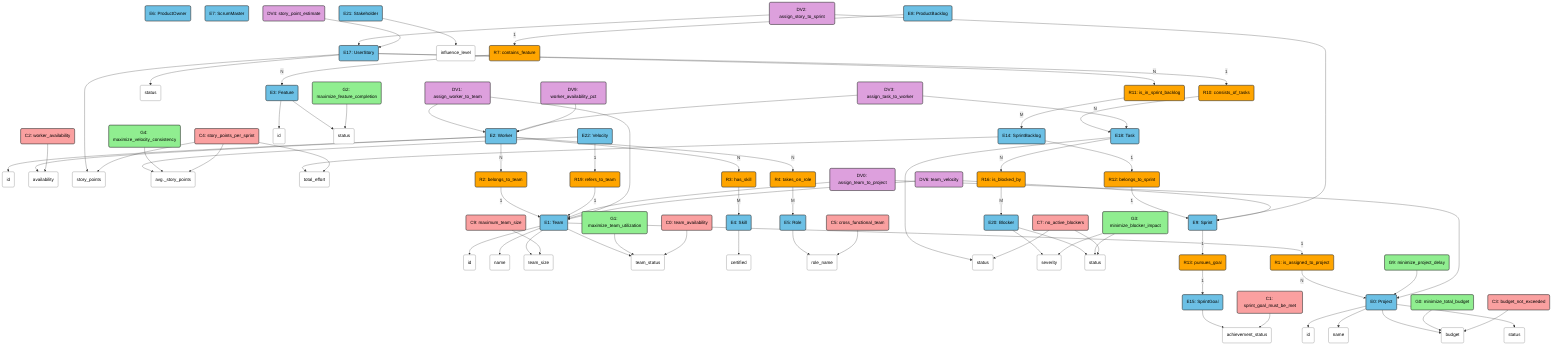 graph TD
    %% Style Definitions
    classDef entityStyle fill:#6CC0E5,stroke:#333,stroke-width:2px,color:#000;
    classDef attrStyle fill:#fff,stroke:#666,stroke-width:1px,color:#000;
    classDef relStyle fill:#FFA500,stroke:#333,stroke-width:2px,color:#000;
    classDef goalStyle fill:#90EE90,stroke:#333,stroke-width:2px,color:#000;
    classDef condStyle fill:#FAA0A0,stroke:#333,stroke-width:2px,color:#000;
    classDef varStyle fill:#DDA0DD,stroke:#333,stroke-width:2px,color:#000;

    %% Entities (Blue)
    E0("E0: Project"):::entityStyle
    E1("E1: Team"):::entityStyle
    E2("E2: Worker"):::entityStyle
    E3("E3: Feature"):::entityStyle
    E4("E4: Skill"):::entityStyle
    E5("E5: Role"):::entityStyle
    E6("E6: ProductOwner"):::entityStyle
    E7("E7: ScrumMaster"):::entityStyle
    E8("E8: ProductBacklog"):::entityStyle
    E9("E9: Sprint"):::entityStyle
    E17("E17: UserStory"):::entityStyle
    E18("E18: Task"):::entityStyle
    E20("E20: Blocker"):::entityStyle
    E21("E21: Stakeholder"):::entityStyle
    E22("E22: Velocity"):::entityStyle
    E15("E15: SprintGoal"):::entityStyle
    E14("E14: SprintBacklog"):::entityStyle

    %% Attributes (White) - Placed near their entities for clarity
    A0_id("id"):::attrStyle
    A0_name("name"):::attrStyle
    A0_budget("budget"):::attrStyle
    A0_status("status"):::attrStyle

    A1_id("id"):::attrStyle
    A1_name("name"):::attrStyle
    A1_team_size("team_size"):::attrStyle
    A1_team_status("team_status"):::attrStyle

    A2_id("id"):::attrStyle
    A2_availability("availability"):::attrStyle

    A3_id("id"):::attrStyle
    A3_status("status"):::attrStyle

    A4_certified("certified"):::attrStyle

    A5_role_name("role_name"):::attrStyle

    A17_status("status"):::attrStyle
    A17_story_points("story_points"):::attrStyle

    A18_status("status"):::attrStyle

    A20_severity("severity"):::attrStyle
    A20_status("status"):::attrStyle

    A21_influence_level("influence_level"):::attrStyle

    A22_avg_story_points("avg._story_points"):::attrStyle

    A15_achievement_status("achievement_status"):::attrStyle

    A14_total_effort("total_effort"):::attrStyle

    %% Entity-Attribute Links
    E0 --> A0_id
    E0 --> A0_name
    E0 --> A0_budget
    E0 --> A0_status

    E1 --> A1_id
    E1 --> A1_name
    E1 --> A1_team_size
    E1 --> A1_team_status

    E2 --> A2_id
    E2 --> A2_availability

    E3 --> A3_id
    E3 --> A3_status

    E4 --> A4_certified

    E5 --> A5_role_name

    E17 --> A17_status
    E17 --> A17_story_points

    E18 --> A18_status

    E20 --> A20_severity
    E20 --> A20_status

    E21 --> A21_influence_level

    E22 --> A22_avg_story_points

    E15 --> A15_achievement_status

    E14 --> A14_total_effort

    %% Relations (Orange)
    R1("R1: is_assigned_to_project"):::relStyle
    R2("R2: belongs_to_team"):::relStyle
    R3("R3: has_skill"):::relStyle
    R4("R4: takes_on_role"):::relStyle
    R7("R7: contains_feature"):::relStyle
    R10("R10: consists_of_tasks"):::relStyle
    R11("R11: is_in_sprint_backlog"):::relStyle
    R12("R12: belongs_to_sprint"):::relStyle
    R13("R13: pursues_goal"):::relStyle
    R16("R16: is_blocked_by"):::relStyle
    R19("R19: refers_to_team"):::relStyle

    %% Relation-Entity Links
    E1 -- "1" --> R1
    R1 -- "N" --> E0

    E2 -- "N" --> R2
    R2 -- "1" --> E1

    E2 -- "N" --> R3
    R3 -- "M" --> E4

    E2 -- "N" --> R4
    R4 -- "M" --> E5

    E8 -- "1" --> R7
    R7 -- "N" --> E3

    E17 -- "1" --> R10
    R10 -- "N" --> E18

    E17 -- "N" --> R11
    R11 -- "M" --> E14

    E14 -- "1" --> R12
    R12 -- "1" --> E9

    E9 -- "1" --> R13
    R13 -- "1" --> E15

    E18 -- "N" --> R16
    R16 -- "M" --> E20

    E22 -- "1" --> R19
    R19 -- "1" --> E1

    %% Goals (Green)
    G0("G0: minimize_total_budget"):::goalStyle
    G1("G1: maximize_team_utilization"):::goalStyle
    G2("G2: maximize_feature_completion"):::goalStyle
    G3("G3: minimize_blocker_impact"):::goalStyle
    G4("G4: maximize_velocity_consistency"):::goalStyle
    G9("G9: minimize_project_delay"):::goalStyle

    %% Goal-Entity/Attribute Links
    G0 --> A0_budget
    G1 --> A1_team_status
    G2 --> A3_status
    G3 --> A20_severity
    G3 --> A20_status
    G4 --> A22_avg_story_points
    G9 --> E0

    %% Conditions (Red)
    C0("C0: team_availability"):::condStyle
    C1("C1: sprint_goal_must_be_met"):::condStyle
    C2("C2: worker_availability"):::condStyle
    C3("C3: budget_not_exceeded"):::condStyle
    C4("C4: story_points_per_sprint"):::condStyle
    C5("C5: cross_functional_team"):::condStyle
    C7("C7: no_active_blockers"):::condStyle
    C9("C9: maximum_team_size"):::condStyle

    %% Condition-Entity/Attribute Links
    C0 --> A1_team_status
    C1 --> A15_achievement_status
    C2 --> A2_availability
    C3 --> A0_budget
    C4 --> A17_story_points
    C4 --> A14_total_effort
    C4 --> A22_avg_story_points
    C5 --> A5_role_name
    C7 --> A18_status
    C7 --> A20_status
    C9 --> A1_team_size

    %% Decision Variables (Purple)
    DV0("DV0: assign_team_to_project"):::varStyle
    DV1("DV1: assign_worker_to_team"):::varStyle
    DV2("DV2: assign_story_to_sprint"):::varStyle
    DV3("DV3: assign_task_to_worker"):::varStyle
    DV4("DV4: story_point_estimate"):::varStyle
    DV6("DV6: team_velocity"):::varStyle
    DV9("DV9: worker_availability_pct"):::varStyle

    %% DecisionVariable-Entity Links
    DV0 --> E1
    DV0 --> E0
    DV1 --> E2
    DV1 --> E1
    DV2 --> E17
    DV2 --> E9
    DV3 --> E18
    DV3 --> E2
    DV4 --> E17
    DV6 --> E1
    DV6 --> E9
    DV9 --> E2